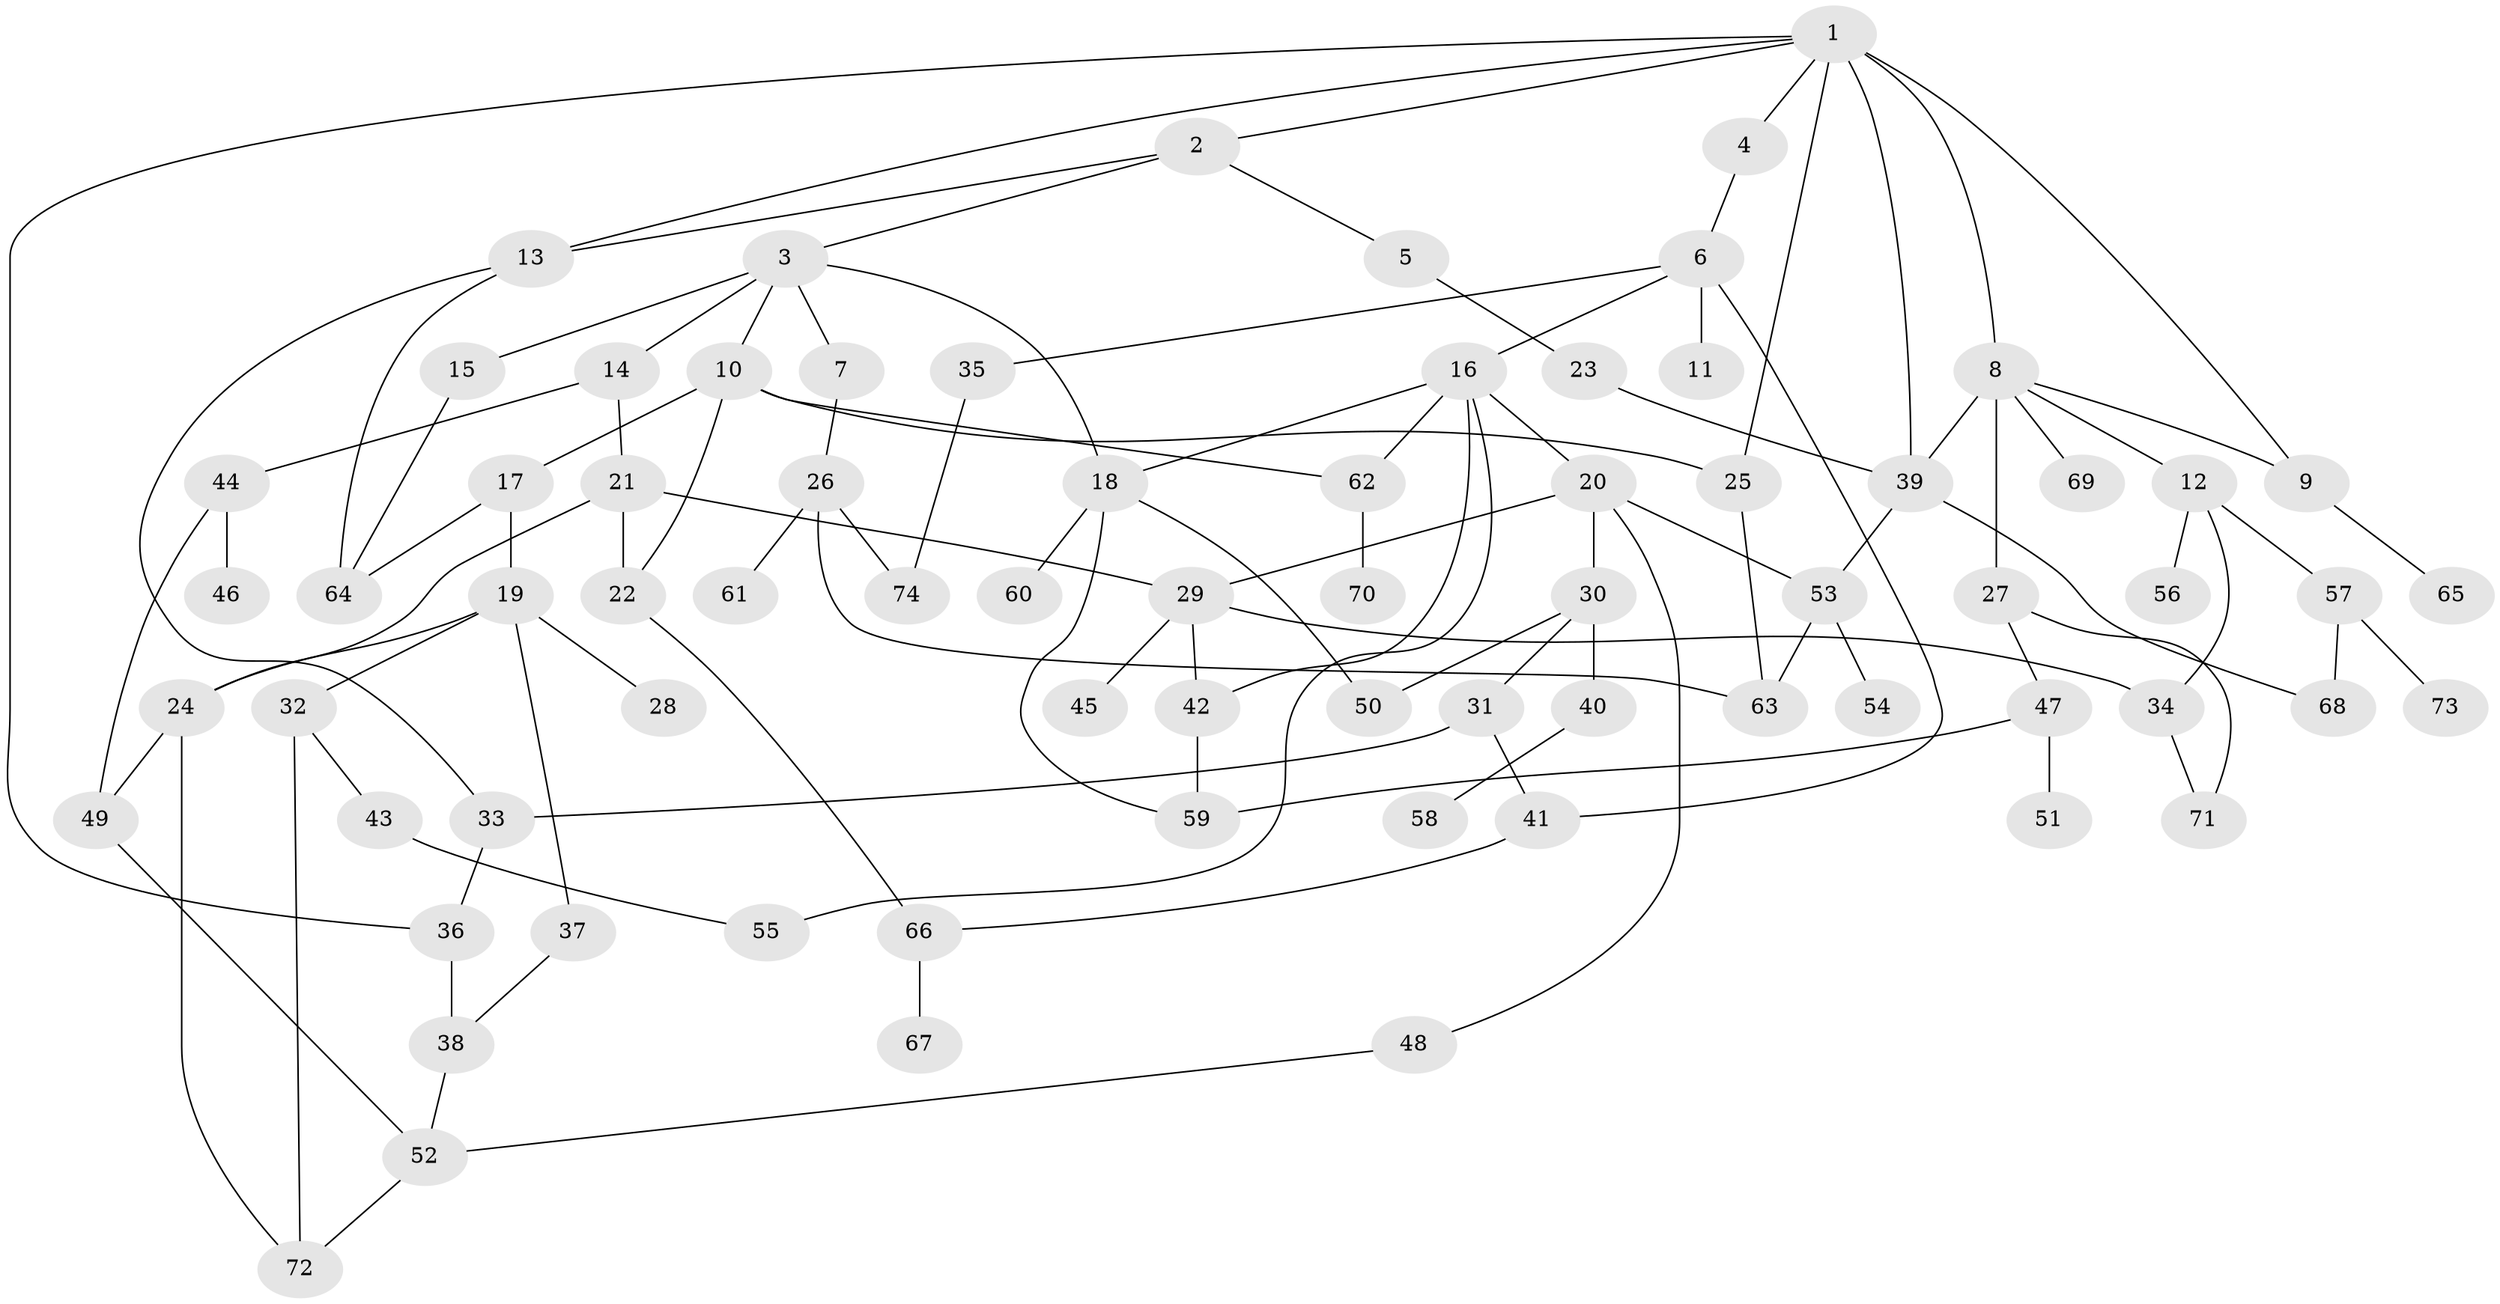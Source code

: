 // Generated by graph-tools (version 1.1) at 2025/42/03/09/25 04:42:37]
// undirected, 74 vertices, 107 edges
graph export_dot {
graph [start="1"]
  node [color=gray90,style=filled];
  1;
  2;
  3;
  4;
  5;
  6;
  7;
  8;
  9;
  10;
  11;
  12;
  13;
  14;
  15;
  16;
  17;
  18;
  19;
  20;
  21;
  22;
  23;
  24;
  25;
  26;
  27;
  28;
  29;
  30;
  31;
  32;
  33;
  34;
  35;
  36;
  37;
  38;
  39;
  40;
  41;
  42;
  43;
  44;
  45;
  46;
  47;
  48;
  49;
  50;
  51;
  52;
  53;
  54;
  55;
  56;
  57;
  58;
  59;
  60;
  61;
  62;
  63;
  64;
  65;
  66;
  67;
  68;
  69;
  70;
  71;
  72;
  73;
  74;
  1 -- 2;
  1 -- 4;
  1 -- 8;
  1 -- 9;
  1 -- 36;
  1 -- 25;
  1 -- 13;
  1 -- 39;
  2 -- 3;
  2 -- 5;
  2 -- 13;
  3 -- 7;
  3 -- 10;
  3 -- 14;
  3 -- 15;
  3 -- 18;
  4 -- 6;
  5 -- 23;
  6 -- 11;
  6 -- 16;
  6 -- 35;
  6 -- 41;
  7 -- 26;
  8 -- 12;
  8 -- 27;
  8 -- 69;
  8 -- 39;
  8 -- 9;
  9 -- 65;
  10 -- 17;
  10 -- 25;
  10 -- 62;
  10 -- 22;
  12 -- 56;
  12 -- 57;
  12 -- 34;
  13 -- 33;
  13 -- 64;
  14 -- 21;
  14 -- 44;
  15 -- 64;
  16 -- 18;
  16 -- 20;
  16 -- 55;
  16 -- 42;
  16 -- 62;
  17 -- 19;
  17 -- 64;
  18 -- 50;
  18 -- 59;
  18 -- 60;
  19 -- 28;
  19 -- 32;
  19 -- 37;
  19 -- 24;
  20 -- 30;
  20 -- 48;
  20 -- 53;
  20 -- 29;
  21 -- 22;
  21 -- 24;
  21 -- 29;
  22 -- 66;
  23 -- 39;
  24 -- 72;
  24 -- 49;
  25 -- 63;
  26 -- 61;
  26 -- 63;
  26 -- 74;
  27 -- 47;
  27 -- 71;
  29 -- 34;
  29 -- 42;
  29 -- 45;
  30 -- 31;
  30 -- 40;
  30 -- 50;
  31 -- 41;
  31 -- 33;
  32 -- 43;
  32 -- 72;
  33 -- 36;
  34 -- 71;
  35 -- 74;
  36 -- 38;
  37 -- 38;
  38 -- 52;
  39 -- 68;
  39 -- 53;
  40 -- 58;
  41 -- 66;
  42 -- 59;
  43 -- 55;
  44 -- 46;
  44 -- 49;
  47 -- 51;
  47 -- 59;
  48 -- 52;
  49 -- 52;
  52 -- 72;
  53 -- 54;
  53 -- 63;
  57 -- 68;
  57 -- 73;
  62 -- 70;
  66 -- 67;
}
